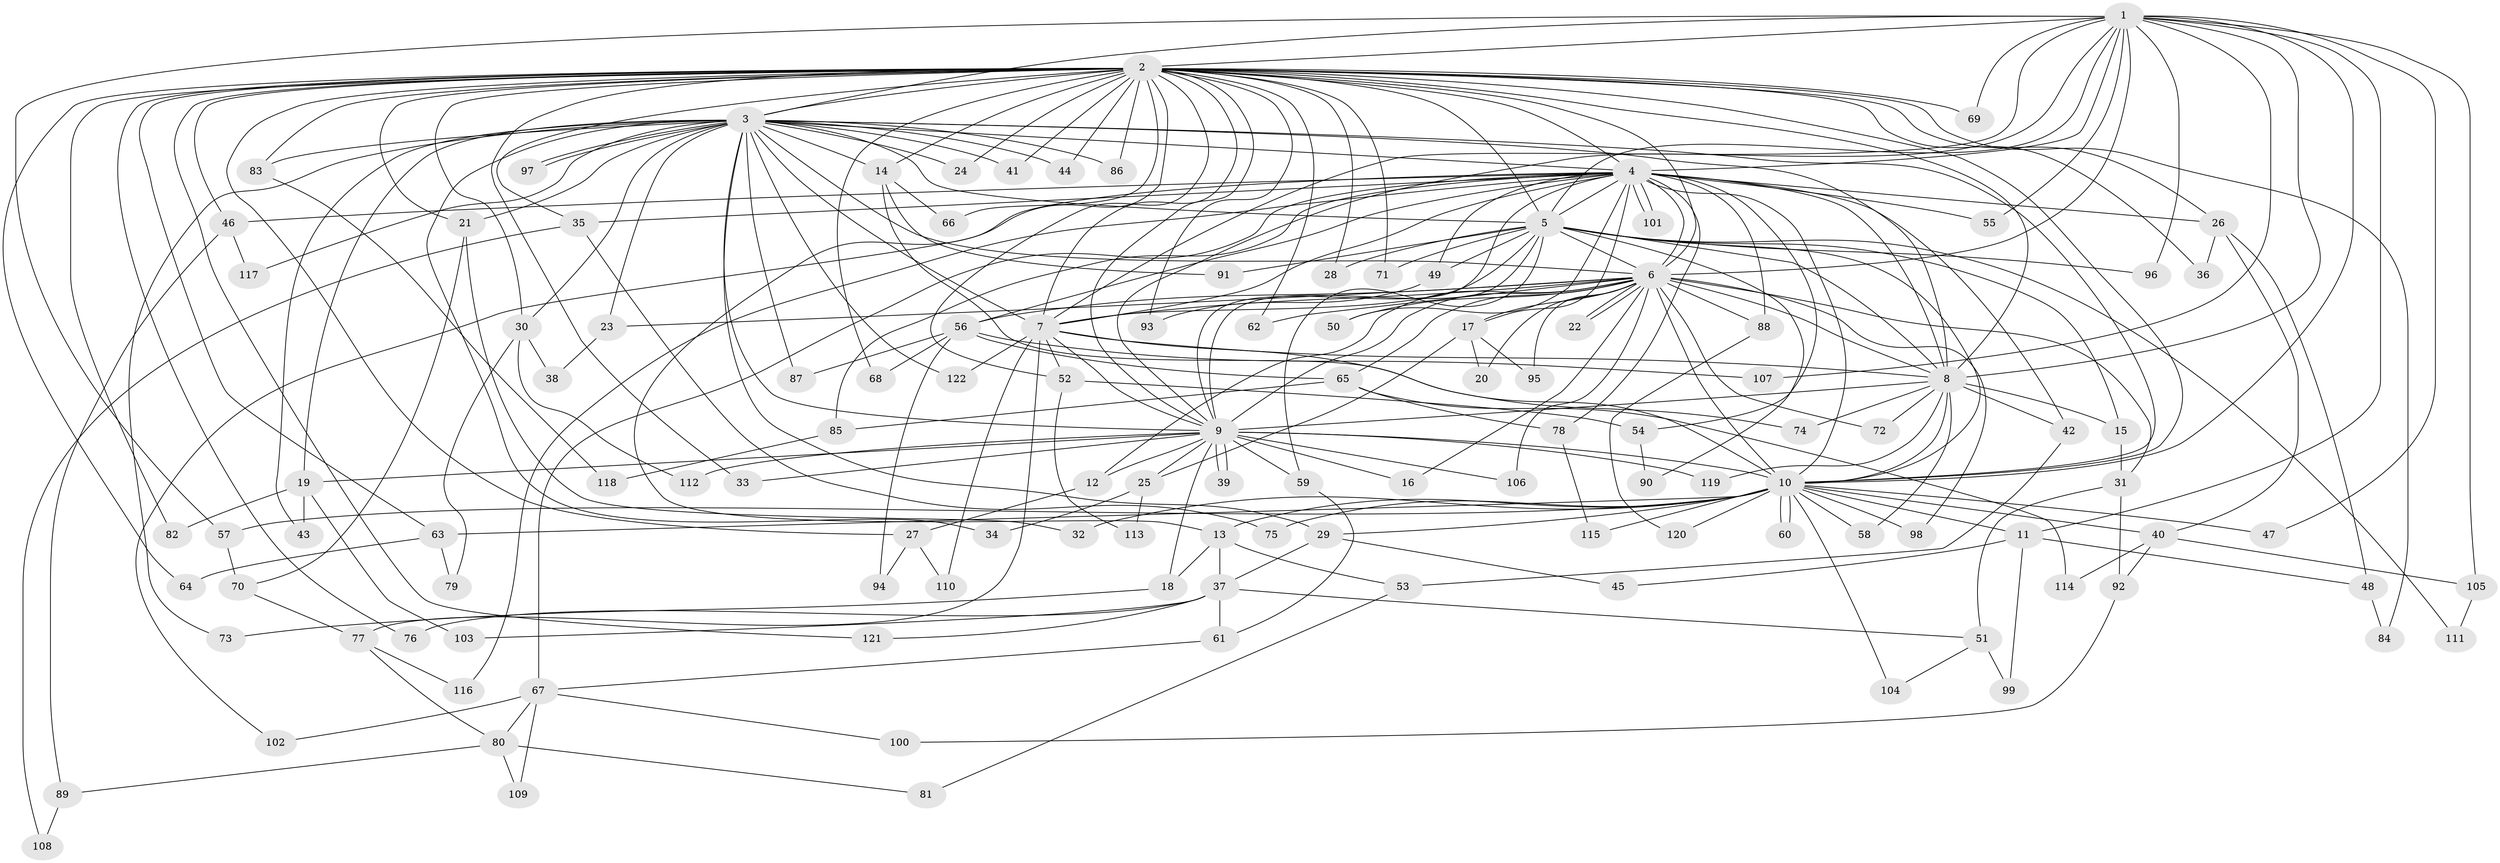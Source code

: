 // coarse degree distribution, {14: 0.021052631578947368, 36: 0.010526315789473684, 26: 0.010526315789473684, 27: 0.010526315789473684, 17: 0.010526315789473684, 22: 0.010526315789473684, 24: 0.021052631578947368, 5: 0.09473684210526316, 3: 0.15789473684210525, 2: 0.5052631578947369, 4: 0.09473684210526316, 7: 0.021052631578947368, 1: 0.021052631578947368, 6: 0.010526315789473684}
// Generated by graph-tools (version 1.1) at 2025/41/03/06/25 10:41:41]
// undirected, 122 vertices, 269 edges
graph export_dot {
graph [start="1"]
  node [color=gray90,style=filled];
  1;
  2;
  3;
  4;
  5;
  6;
  7;
  8;
  9;
  10;
  11;
  12;
  13;
  14;
  15;
  16;
  17;
  18;
  19;
  20;
  21;
  22;
  23;
  24;
  25;
  26;
  27;
  28;
  29;
  30;
  31;
  32;
  33;
  34;
  35;
  36;
  37;
  38;
  39;
  40;
  41;
  42;
  43;
  44;
  45;
  46;
  47;
  48;
  49;
  50;
  51;
  52;
  53;
  54;
  55;
  56;
  57;
  58;
  59;
  60;
  61;
  62;
  63;
  64;
  65;
  66;
  67;
  68;
  69;
  70;
  71;
  72;
  73;
  74;
  75;
  76;
  77;
  78;
  79;
  80;
  81;
  82;
  83;
  84;
  85;
  86;
  87;
  88;
  89;
  90;
  91;
  92;
  93;
  94;
  95;
  96;
  97;
  98;
  99;
  100;
  101;
  102;
  103;
  104;
  105;
  106;
  107;
  108;
  109;
  110;
  111;
  112;
  113;
  114;
  115;
  116;
  117;
  118;
  119;
  120;
  121;
  122;
  1 -- 2;
  1 -- 3;
  1 -- 4;
  1 -- 5;
  1 -- 6;
  1 -- 7;
  1 -- 8;
  1 -- 9;
  1 -- 10;
  1 -- 11;
  1 -- 47;
  1 -- 55;
  1 -- 57;
  1 -- 69;
  1 -- 96;
  1 -- 105;
  1 -- 107;
  2 -- 3;
  2 -- 4;
  2 -- 5;
  2 -- 6;
  2 -- 7;
  2 -- 8;
  2 -- 9;
  2 -- 10;
  2 -- 13;
  2 -- 14;
  2 -- 21;
  2 -- 24;
  2 -- 26;
  2 -- 27;
  2 -- 28;
  2 -- 30;
  2 -- 33;
  2 -- 35;
  2 -- 36;
  2 -- 41;
  2 -- 44;
  2 -- 46;
  2 -- 52;
  2 -- 62;
  2 -- 63;
  2 -- 64;
  2 -- 66;
  2 -- 68;
  2 -- 69;
  2 -- 71;
  2 -- 76;
  2 -- 82;
  2 -- 83;
  2 -- 84;
  2 -- 86;
  2 -- 93;
  2 -- 121;
  3 -- 4;
  3 -- 5;
  3 -- 6;
  3 -- 7;
  3 -- 8;
  3 -- 9;
  3 -- 10;
  3 -- 14;
  3 -- 19;
  3 -- 21;
  3 -- 23;
  3 -- 24;
  3 -- 29;
  3 -- 30;
  3 -- 34;
  3 -- 41;
  3 -- 43;
  3 -- 44;
  3 -- 73;
  3 -- 83;
  3 -- 86;
  3 -- 87;
  3 -- 97;
  3 -- 97;
  3 -- 117;
  3 -- 122;
  4 -- 5;
  4 -- 6;
  4 -- 7;
  4 -- 8;
  4 -- 9;
  4 -- 10;
  4 -- 17;
  4 -- 26;
  4 -- 35;
  4 -- 42;
  4 -- 46;
  4 -- 49;
  4 -- 50;
  4 -- 54;
  4 -- 55;
  4 -- 56;
  4 -- 67;
  4 -- 78;
  4 -- 85;
  4 -- 88;
  4 -- 101;
  4 -- 101;
  4 -- 102;
  4 -- 116;
  5 -- 6;
  5 -- 7;
  5 -- 8;
  5 -- 9;
  5 -- 10;
  5 -- 15;
  5 -- 28;
  5 -- 49;
  5 -- 59;
  5 -- 71;
  5 -- 90;
  5 -- 91;
  5 -- 96;
  5 -- 111;
  6 -- 7;
  6 -- 8;
  6 -- 9;
  6 -- 10;
  6 -- 12;
  6 -- 16;
  6 -- 17;
  6 -- 20;
  6 -- 22;
  6 -- 22;
  6 -- 23;
  6 -- 31;
  6 -- 50;
  6 -- 56;
  6 -- 62;
  6 -- 65;
  6 -- 72;
  6 -- 88;
  6 -- 95;
  6 -- 98;
  6 -- 106;
  7 -- 8;
  7 -- 9;
  7 -- 10;
  7 -- 52;
  7 -- 77;
  7 -- 110;
  7 -- 122;
  8 -- 9;
  8 -- 10;
  8 -- 15;
  8 -- 42;
  8 -- 58;
  8 -- 72;
  8 -- 74;
  8 -- 119;
  9 -- 10;
  9 -- 12;
  9 -- 16;
  9 -- 18;
  9 -- 19;
  9 -- 25;
  9 -- 33;
  9 -- 39;
  9 -- 39;
  9 -- 59;
  9 -- 106;
  9 -- 112;
  9 -- 119;
  10 -- 11;
  10 -- 13;
  10 -- 29;
  10 -- 32;
  10 -- 40;
  10 -- 47;
  10 -- 57;
  10 -- 58;
  10 -- 60;
  10 -- 60;
  10 -- 63;
  10 -- 75;
  10 -- 98;
  10 -- 104;
  10 -- 115;
  10 -- 120;
  11 -- 45;
  11 -- 48;
  11 -- 99;
  12 -- 27;
  13 -- 18;
  13 -- 37;
  13 -- 53;
  14 -- 66;
  14 -- 74;
  14 -- 91;
  15 -- 31;
  17 -- 20;
  17 -- 25;
  17 -- 95;
  18 -- 73;
  19 -- 43;
  19 -- 82;
  19 -- 103;
  21 -- 32;
  21 -- 70;
  23 -- 38;
  25 -- 34;
  25 -- 113;
  26 -- 36;
  26 -- 40;
  26 -- 48;
  27 -- 94;
  27 -- 110;
  29 -- 37;
  29 -- 45;
  30 -- 38;
  30 -- 79;
  30 -- 112;
  31 -- 51;
  31 -- 92;
  35 -- 75;
  35 -- 108;
  37 -- 51;
  37 -- 61;
  37 -- 76;
  37 -- 103;
  37 -- 121;
  40 -- 92;
  40 -- 105;
  40 -- 114;
  42 -- 53;
  46 -- 89;
  46 -- 117;
  48 -- 84;
  49 -- 93;
  51 -- 99;
  51 -- 104;
  52 -- 54;
  52 -- 113;
  53 -- 81;
  54 -- 90;
  56 -- 65;
  56 -- 68;
  56 -- 87;
  56 -- 94;
  56 -- 107;
  57 -- 70;
  59 -- 61;
  61 -- 67;
  63 -- 64;
  63 -- 79;
  65 -- 78;
  65 -- 85;
  65 -- 114;
  67 -- 80;
  67 -- 100;
  67 -- 102;
  67 -- 109;
  70 -- 77;
  77 -- 80;
  77 -- 116;
  78 -- 115;
  80 -- 81;
  80 -- 89;
  80 -- 109;
  83 -- 118;
  85 -- 118;
  88 -- 120;
  89 -- 108;
  92 -- 100;
  105 -- 111;
}
